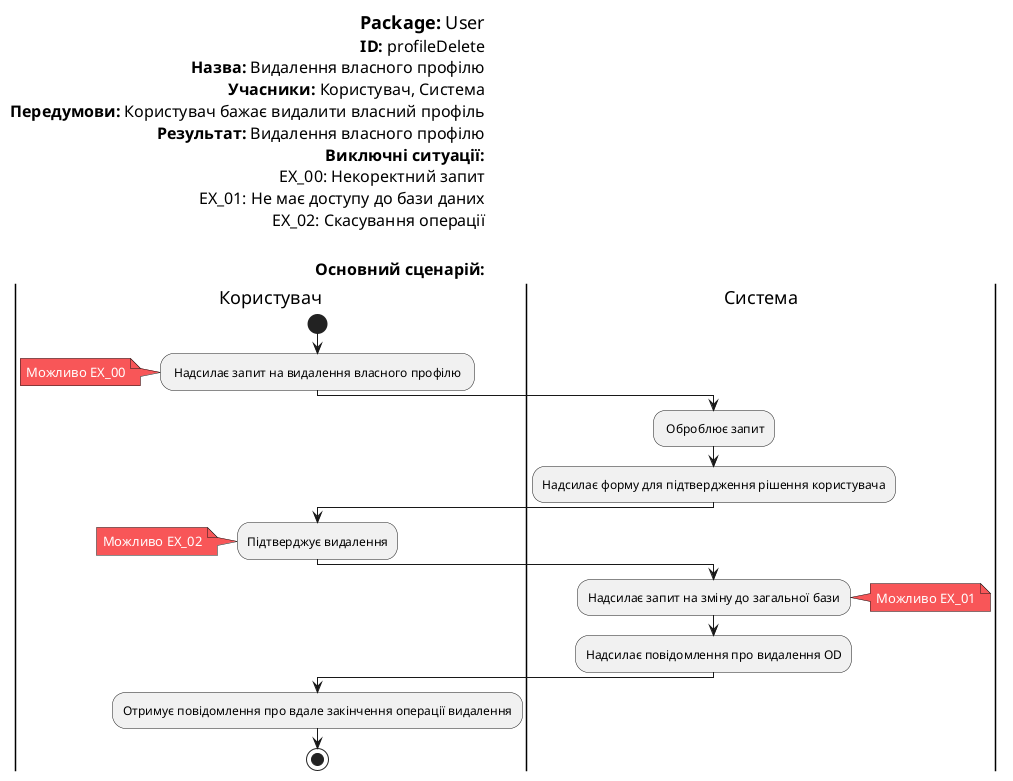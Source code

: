 @startuml DeleteAction
left header
<font color=000 size=18><b>Package:</b> User
<font color=000 size=16><b>ID:</b> profileDelete
<font color=000 size=16><b>Назва:</b> Видалення власного профілю
<font color=000 size=16><b>Учасники:</b> Користувач, Система
<font color=000 size=16><b>Передумови:</b> Користувач бажає видалити власний профіль
<font color=000 size=16><b>Результат:</b> Видалення власного профілю
<font color=000 size=16><b>Виключні ситуації:</b>
<font color=000 size=16>EX_00: Некоректний запит
<font color=000 size=16>EX_01: Не має доступу до бази даних
<font color=000 size=16>EX_02: Скасування операції


<font color=000 size=16><b>Основний сценарій:</b>
end header

skinparam	shadowing false
skinparam Note {
	BackgroundColor #f85658
	FontColor #ffffff
}

|Користувач|
start
: Надсилає запит на видалення власного профілю ;
note left
Можливо ЕХ_00
end note

|Система|
: Оброблює запит;

|Система|
:Надсилає форму для підтвердження рішення користувача;

|Користувач|
:Підтверджує видалення;
note left
Можливо ЕХ_02
end note

|Система|
:Надсилає запит на зміну до загальної бази;
note right
Можливо ЕХ_01
end note

:Надсилає повідомлення про видалення OD;

|Користувач|
:Отримує повідомлення про вдале закінчення операції видалення;
stop
@enduml
